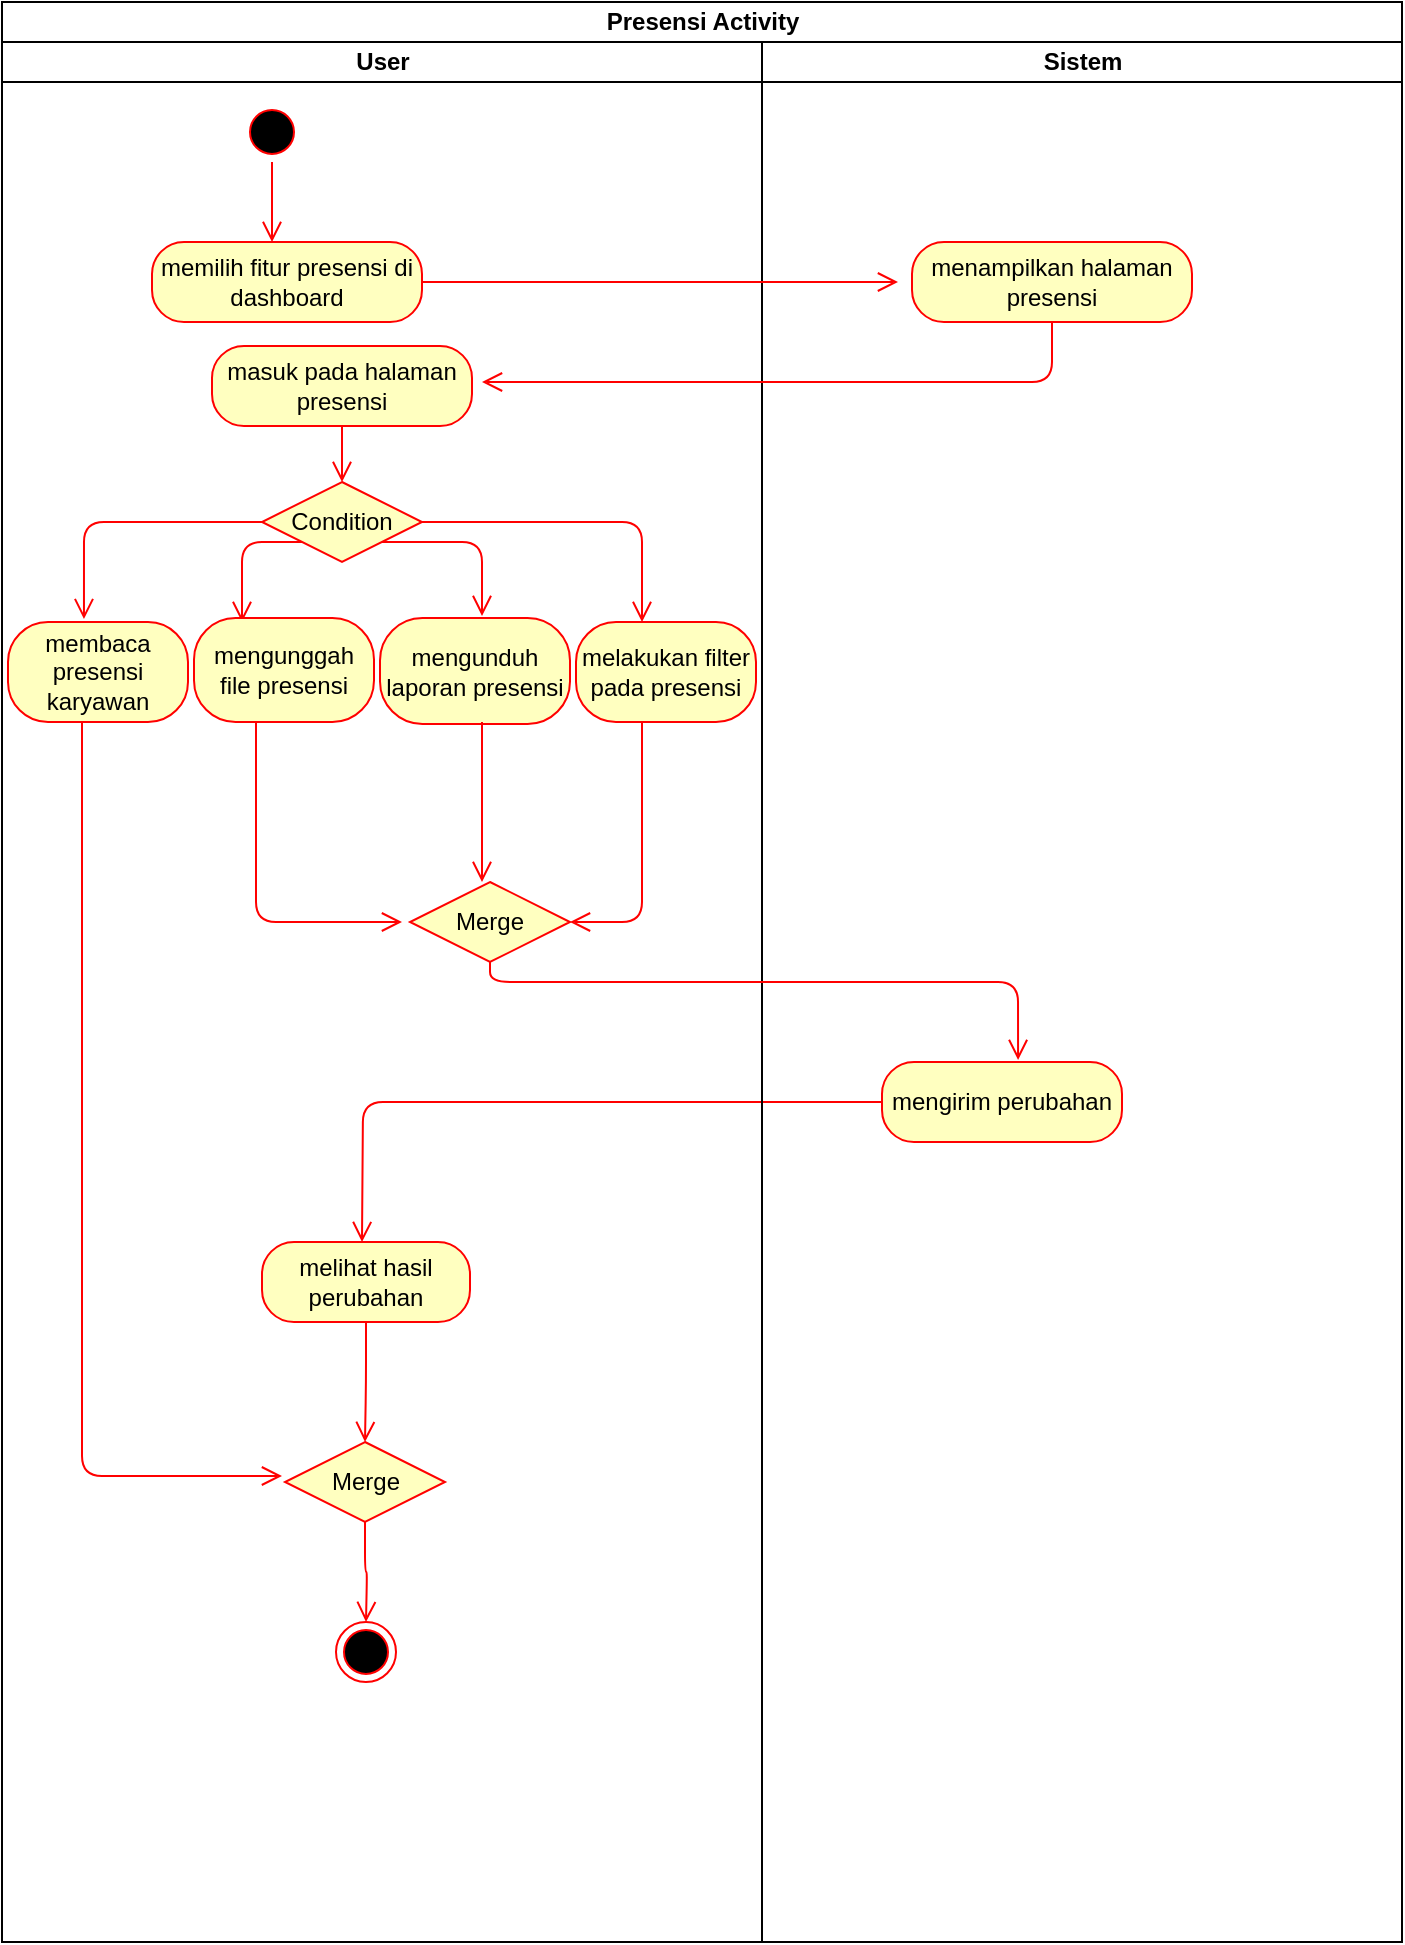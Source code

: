 <mxfile version="10.9.8" type="device"><diagram id="daq8eiLRoNK0rg7QigqB" name="Page-1"><mxGraphModel dx="868" dy="435" grid="1" gridSize="10" guides="1" tooltips="1" connect="1" arrows="1" fold="1" page="1" pageScale="1" pageWidth="827" pageHeight="1169" math="0" shadow="0"><root><mxCell id="0"/><mxCell id="1" parent="0"/><mxCell id="wMrzQ9i5Yjg6TsxoMLH2-11" value="Presensi Activity" style="swimlane;html=1;childLayout=stackLayout;resizeParent=1;resizeParentMax=0;startSize=20;" parent="1" vertex="1"><mxGeometry x="80" y="40" width="700" height="970" as="geometry"/></mxCell><mxCell id="wMrzQ9i5Yjg6TsxoMLH2-12" value="User" style="swimlane;html=1;startSize=20;" parent="wMrzQ9i5Yjg6TsxoMLH2-11" vertex="1"><mxGeometry y="20" width="380" height="950" as="geometry"/></mxCell><mxCell id="wMrzQ9i5Yjg6TsxoMLH2-16" value="" style="ellipse;html=1;shape=startState;fillColor=#000000;strokeColor=#ff0000;" parent="wMrzQ9i5Yjg6TsxoMLH2-12" vertex="1"><mxGeometry x="120" y="30" width="30" height="30" as="geometry"/></mxCell><mxCell id="wMrzQ9i5Yjg6TsxoMLH2-17" value="" style="edgeStyle=orthogonalEdgeStyle;html=1;verticalAlign=bottom;endArrow=open;endSize=8;strokeColor=#ff0000;" parent="wMrzQ9i5Yjg6TsxoMLH2-12" source="wMrzQ9i5Yjg6TsxoMLH2-16" edge="1"><mxGeometry relative="1" as="geometry"><mxPoint x="135" y="100" as="targetPoint"/></mxGeometry></mxCell><mxCell id="wMrzQ9i5Yjg6TsxoMLH2-21" value="memilih fitur presensi di dashboard" style="rounded=1;whiteSpace=wrap;html=1;arcSize=40;fontColor=#000000;fillColor=#ffffc0;strokeColor=#ff0000;" parent="wMrzQ9i5Yjg6TsxoMLH2-12" vertex="1"><mxGeometry x="75" y="100" width="135" height="40" as="geometry"/></mxCell><mxCell id="wMrzQ9i5Yjg6TsxoMLH2-25" value="melakukan filter pada presensi" style="rounded=1;whiteSpace=wrap;html=1;arcSize=40;fontColor=#000000;fillColor=#ffffc0;strokeColor=#ff0000;" parent="wMrzQ9i5Yjg6TsxoMLH2-12" vertex="1"><mxGeometry x="287" y="290" width="90" height="50" as="geometry"/></mxCell><mxCell id="wMrzQ9i5Yjg6TsxoMLH2-41" value="" style="edgeStyle=orthogonalEdgeStyle;html=1;verticalAlign=bottom;endArrow=open;endSize=8;strokeColor=#ff0000;" parent="wMrzQ9i5Yjg6TsxoMLH2-12" source="wMrzQ9i5Yjg6TsxoMLH2-40" edge="1"><mxGeometry relative="1" as="geometry"><mxPoint x="180" y="600" as="targetPoint"/></mxGeometry></mxCell><mxCell id="wMrzQ9i5Yjg6TsxoMLH2-42" value="" style="ellipse;html=1;shape=endState;fillColor=#000000;strokeColor=#ff0000;" parent="wMrzQ9i5Yjg6TsxoMLH2-12" vertex="1"><mxGeometry x="167" y="790" width="30" height="30" as="geometry"/></mxCell><mxCell id="wMrzQ9i5Yjg6TsxoMLH2-44" value="Condition" style="rhombus;whiteSpace=wrap;html=1;fillColor=#ffffc0;strokeColor=#ff0000;" parent="wMrzQ9i5Yjg6TsxoMLH2-12" vertex="1"><mxGeometry x="130" y="220" width="80" height="40" as="geometry"/></mxCell><mxCell id="wMrzQ9i5Yjg6TsxoMLH2-45" value="" style="edgeStyle=orthogonalEdgeStyle;html=1;align=left;verticalAlign=bottom;endArrow=open;endSize=8;strokeColor=#ff0000;exitX=1;exitY=0.5;exitDx=0;exitDy=0;" parent="wMrzQ9i5Yjg6TsxoMLH2-12" source="wMrzQ9i5Yjg6TsxoMLH2-44" edge="1"><mxGeometry x="-0.2" y="-50" relative="1" as="geometry"><mxPoint x="320" y="290" as="targetPoint"/><mxPoint x="210" y="250" as="sourcePoint"/><Array as="points"><mxPoint x="320" y="240"/></Array><mxPoint as="offset"/></mxGeometry></mxCell><mxCell id="wMrzQ9i5Yjg6TsxoMLH2-46" value="" style="edgeStyle=orthogonalEdgeStyle;html=1;align=left;verticalAlign=top;endArrow=open;endSize=8;strokeColor=#ff0000;exitX=0;exitY=1;exitDx=0;exitDy=0;" parent="wMrzQ9i5Yjg6TsxoMLH2-12" source="wMrzQ9i5Yjg6TsxoMLH2-44" edge="1"><mxGeometry x="-1" y="92" relative="1" as="geometry"><mxPoint x="120" y="290" as="targetPoint"/><Array as="points"><mxPoint x="120" y="250"/><mxPoint x="120" y="250"/></Array><mxPoint x="-2" y="-20" as="offset"/></mxGeometry></mxCell><mxCell id="wMrzQ9i5Yjg6TsxoMLH2-47" value="" style="edgeStyle=orthogonalEdgeStyle;html=1;align=left;verticalAlign=top;endArrow=open;endSize=8;strokeColor=#ff0000;exitX=0;exitY=0.5;exitDx=0;exitDy=0;entryX=0.422;entryY=-0.029;entryDx=0;entryDy=0;entryPerimeter=0;" parent="wMrzQ9i5Yjg6TsxoMLH2-12" source="wMrzQ9i5Yjg6TsxoMLH2-44" target="wMrzQ9i5Yjg6TsxoMLH2-54" edge="1"><mxGeometry x="-0.412" y="56" relative="1" as="geometry"><mxPoint x="40" y="280" as="targetPoint"/><mxPoint x="74.5" y="220" as="sourcePoint"/><mxPoint x="-111" y="10" as="offset"/></mxGeometry></mxCell><mxCell id="wMrzQ9i5Yjg6TsxoMLH2-50" value="mengunduh laporan presensi" style="rounded=1;whiteSpace=wrap;html=1;arcSize=40;fontColor=#000000;fillColor=#ffffc0;strokeColor=#ff0000;" parent="wMrzQ9i5Yjg6TsxoMLH2-12" vertex="1"><mxGeometry x="189" y="288" width="95" height="53" as="geometry"/></mxCell><mxCell id="wMrzQ9i5Yjg6TsxoMLH2-52" value="mengunggah file presensi" style="rounded=1;whiteSpace=wrap;html=1;arcSize=40;fontColor=#000000;fillColor=#ffffc0;strokeColor=#ff0000;" parent="wMrzQ9i5Yjg6TsxoMLH2-12" vertex="1"><mxGeometry x="96" y="288" width="90" height="52" as="geometry"/></mxCell><mxCell id="wMrzQ9i5Yjg6TsxoMLH2-53" value="" style="edgeStyle=orthogonalEdgeStyle;html=1;verticalAlign=bottom;endArrow=open;endSize=8;strokeColor=#ff0000;" parent="wMrzQ9i5Yjg6TsxoMLH2-12" source="wMrzQ9i5Yjg6TsxoMLH2-52" edge="1"><mxGeometry relative="1" as="geometry"><mxPoint x="200" y="440" as="targetPoint"/><Array as="points"><mxPoint x="127" y="440"/></Array></mxGeometry></mxCell><mxCell id="wMrzQ9i5Yjg6TsxoMLH2-54" value="membaca presensi karyawan" style="rounded=1;whiteSpace=wrap;html=1;arcSize=40;fontColor=#000000;fillColor=#ffffc0;strokeColor=#ff0000;" parent="wMrzQ9i5Yjg6TsxoMLH2-12" vertex="1"><mxGeometry x="3" y="290" width="90" height="50" as="geometry"/></mxCell><mxCell id="wMrzQ9i5Yjg6TsxoMLH2-55" value="" style="edgeStyle=orthogonalEdgeStyle;html=1;verticalAlign=bottom;endArrow=open;endSize=8;strokeColor=#ff0000;" parent="wMrzQ9i5Yjg6TsxoMLH2-12" source="wMrzQ9i5Yjg6TsxoMLH2-54" edge="1"><mxGeometry relative="1" as="geometry"><mxPoint x="140" y="717" as="targetPoint"/><Array as="points"><mxPoint x="40" y="717"/></Array></mxGeometry></mxCell><mxCell id="wMrzQ9i5Yjg6TsxoMLH2-33" value="Merge" style="rhombus;whiteSpace=wrap;html=1;fillColor=#ffffc0;strokeColor=#ff0000;" parent="wMrzQ9i5Yjg6TsxoMLH2-12" vertex="1"><mxGeometry x="204" y="420" width="80" height="40" as="geometry"/></mxCell><mxCell id="wMrzQ9i5Yjg6TsxoMLH2-26" value="" style="edgeStyle=orthogonalEdgeStyle;html=1;verticalAlign=bottom;endArrow=open;endSize=8;strokeColor=#ff0000;entryX=1;entryY=0.5;entryDx=0;entryDy=0;" parent="wMrzQ9i5Yjg6TsxoMLH2-12" source="wMrzQ9i5Yjg6TsxoMLH2-25" target="wMrzQ9i5Yjg6TsxoMLH2-33" edge="1"><mxGeometry relative="1" as="geometry"><mxPoint x="305" y="400" as="targetPoint"/><Array as="points"><mxPoint x="320" y="440"/></Array></mxGeometry></mxCell><mxCell id="wMrzQ9i5Yjg6TsxoMLH2-59" value="" style="edgeStyle=orthogonalEdgeStyle;html=1;align=left;verticalAlign=top;endArrow=open;endSize=8;strokeColor=#ff0000;" parent="wMrzQ9i5Yjg6TsxoMLH2-12" edge="1"><mxGeometry x="0.333" y="120" relative="1" as="geometry"><mxPoint x="240" y="420" as="targetPoint"/><mxPoint x="240" y="340" as="sourcePoint"/><mxPoint as="offset"/><Array as="points"><mxPoint x="240" y="410"/></Array></mxGeometry></mxCell><mxCell id="wMrzQ9i5Yjg6TsxoMLH2-63" value="masuk pada halaman presensi" style="rounded=1;whiteSpace=wrap;html=1;arcSize=40;fontColor=#000000;fillColor=#ffffc0;strokeColor=#ff0000;" parent="wMrzQ9i5Yjg6TsxoMLH2-12" vertex="1"><mxGeometry x="105" y="152" width="130" height="40" as="geometry"/></mxCell><mxCell id="wMrzQ9i5Yjg6TsxoMLH2-64" value="" style="edgeStyle=orthogonalEdgeStyle;html=1;verticalAlign=bottom;endArrow=open;endSize=8;strokeColor=#ff0000;" parent="wMrzQ9i5Yjg6TsxoMLH2-12" source="wMrzQ9i5Yjg6TsxoMLH2-63" edge="1"><mxGeometry relative="1" as="geometry"><mxPoint x="170" y="220" as="targetPoint"/></mxGeometry></mxCell><mxCell id="wMrzQ9i5Yjg6TsxoMLH2-65" value="" style="edgeStyle=orthogonalEdgeStyle;html=1;align=left;verticalAlign=top;endArrow=open;endSize=8;strokeColor=#ff0000;exitX=1;exitY=1;exitDx=0;exitDy=0;" parent="wMrzQ9i5Yjg6TsxoMLH2-12" source="wMrzQ9i5Yjg6TsxoMLH2-44" edge="1"><mxGeometry x="-1" y="92" relative="1" as="geometry"><mxPoint x="240" y="287" as="targetPoint"/><mxPoint x="245" y="247" as="sourcePoint"/><Array as="points"><mxPoint x="240" y="250"/><mxPoint x="240" y="287"/></Array><mxPoint x="-2" y="-20" as="offset"/></mxGeometry></mxCell><mxCell id="wMrzQ9i5Yjg6TsxoMLH2-70" value="melihat hasil perubahan" style="rounded=1;whiteSpace=wrap;html=1;arcSize=40;fontColor=#000000;fillColor=#ffffc0;strokeColor=#ff0000;" parent="wMrzQ9i5Yjg6TsxoMLH2-12" vertex="1"><mxGeometry x="130" y="600" width="104" height="40" as="geometry"/></mxCell><mxCell id="wMrzQ9i5Yjg6TsxoMLH2-71" value="" style="edgeStyle=orthogonalEdgeStyle;html=1;verticalAlign=bottom;endArrow=open;endSize=8;strokeColor=#ff0000;" parent="wMrzQ9i5Yjg6TsxoMLH2-12" source="wMrzQ9i5Yjg6TsxoMLH2-72" edge="1"><mxGeometry relative="1" as="geometry"><mxPoint x="182" y="790" as="targetPoint"/></mxGeometry></mxCell><mxCell id="wMrzQ9i5Yjg6TsxoMLH2-72" value="Merge" style="rhombus;whiteSpace=wrap;html=1;fillColor=#ffffc0;strokeColor=#ff0000;" parent="wMrzQ9i5Yjg6TsxoMLH2-12" vertex="1"><mxGeometry x="141.5" y="700" width="80" height="40" as="geometry"/></mxCell><mxCell id="wMrzQ9i5Yjg6TsxoMLH2-78" value="" style="edgeStyle=orthogonalEdgeStyle;html=1;verticalAlign=bottom;endArrow=open;endSize=8;strokeColor=#ff0000;" parent="wMrzQ9i5Yjg6TsxoMLH2-12" source="wMrzQ9i5Yjg6TsxoMLH2-70" target="wMrzQ9i5Yjg6TsxoMLH2-72" edge="1"><mxGeometry relative="1" as="geometry"><mxPoint x="262" y="850" as="targetPoint"/><mxPoint x="262" y="700" as="sourcePoint"/></mxGeometry></mxCell><mxCell id="wMrzQ9i5Yjg6TsxoMLH2-13" value="Sistem" style="swimlane;html=1;startSize=20;" parent="wMrzQ9i5Yjg6TsxoMLH2-11" vertex="1"><mxGeometry x="380" y="20" width="320" height="950" as="geometry"/></mxCell><mxCell id="wMrzQ9i5Yjg6TsxoMLH2-23" value="menampilkan halaman presensi" style="rounded=1;whiteSpace=wrap;html=1;arcSize=40;fontColor=#000000;fillColor=#ffffc0;strokeColor=#ff0000;" parent="wMrzQ9i5Yjg6TsxoMLH2-13" vertex="1"><mxGeometry x="75" y="100" width="140" height="40" as="geometry"/></mxCell><mxCell id="wMrzQ9i5Yjg6TsxoMLH2-40" value="mengirim perubahan" style="rounded=1;whiteSpace=wrap;html=1;arcSize=40;fontColor=#000000;fillColor=#ffffc0;strokeColor=#ff0000;" parent="wMrzQ9i5Yjg6TsxoMLH2-13" vertex="1"><mxGeometry x="60" y="510" width="120" height="40" as="geometry"/></mxCell><mxCell id="wMrzQ9i5Yjg6TsxoMLH2-22" value="" style="edgeStyle=orthogonalEdgeStyle;html=1;verticalAlign=bottom;endArrow=open;endSize=8;strokeColor=#ff0000;" parent="wMrzQ9i5Yjg6TsxoMLH2-11" source="wMrzQ9i5Yjg6TsxoMLH2-21" edge="1"><mxGeometry relative="1" as="geometry"><mxPoint x="448" y="140" as="targetPoint"/></mxGeometry></mxCell><mxCell id="wMrzQ9i5Yjg6TsxoMLH2-24" value="" style="edgeStyle=orthogonalEdgeStyle;html=1;verticalAlign=bottom;endArrow=open;endSize=8;strokeColor=#ff0000;" parent="wMrzQ9i5Yjg6TsxoMLH2-11" source="wMrzQ9i5Yjg6TsxoMLH2-23" edge="1"><mxGeometry relative="1" as="geometry"><mxPoint x="240" y="190" as="targetPoint"/><Array as="points"><mxPoint x="525" y="190"/></Array></mxGeometry></mxCell><mxCell id="wMrzQ9i5Yjg6TsxoMLH2-35" value="" style="edgeStyle=orthogonalEdgeStyle;html=1;align=left;verticalAlign=top;endArrow=open;endSize=8;strokeColor=#ff0000;entryX=0.567;entryY=-0.025;entryDx=0;entryDy=0;entryPerimeter=0;" parent="wMrzQ9i5Yjg6TsxoMLH2-11" source="wMrzQ9i5Yjg6TsxoMLH2-33" target="wMrzQ9i5Yjg6TsxoMLH2-40" edge="1"><mxGeometry x="0.143" y="-20" relative="1" as="geometry"><mxPoint x="175" y="530" as="targetPoint"/><Array as="points"><mxPoint x="244" y="490"/><mxPoint x="508" y="490"/></Array><mxPoint x="20" y="-20" as="offset"/></mxGeometry></mxCell></root></mxGraphModel></diagram></mxfile>